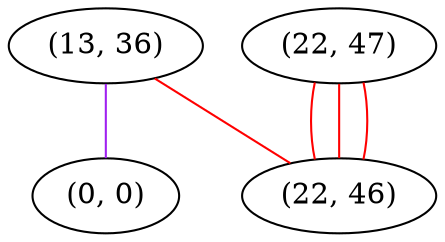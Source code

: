 graph "" {
"(13, 36)";
"(0, 0)";
"(22, 47)";
"(22, 46)";
"(13, 36)" -- "(0, 0)"  [color=purple, key=0, weight=4];
"(13, 36)" -- "(22, 46)"  [color=red, key=0, weight=1];
"(22, 47)" -- "(22, 46)"  [color=red, key=0, weight=1];
"(22, 47)" -- "(22, 46)"  [color=red, key=1, weight=1];
"(22, 47)" -- "(22, 46)"  [color=red, key=2, weight=1];
}
